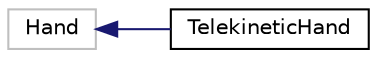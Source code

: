 digraph "Graphical Class Hierarchy"
{
 // LATEX_PDF_SIZE
  edge [fontname="Helvetica",fontsize="10",labelfontname="Helvetica",labelfontsize="10"];
  node [fontname="Helvetica",fontsize="10",shape=record];
  rankdir="LR";
  Node92 [label="Hand",height=0.2,width=0.4,color="grey75", fillcolor="white", style="filled",tooltip=" "];
  Node92 -> Node0 [dir="back",color="midnightblue",fontsize="10",style="solid",fontname="Helvetica"];
  Node0 [label="TelekineticHand",height=0.2,width=0.4,color="black", fillcolor="white", style="filled",URL="$class_telekinetic_hand.html",tooltip=" "];
}
